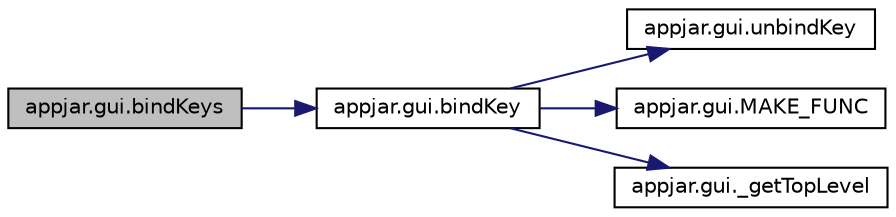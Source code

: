 digraph "appjar.gui.bindKeys"
{
  edge [fontname="Helvetica",fontsize="10",labelfontname="Helvetica",labelfontsize="10"];
  node [fontname="Helvetica",fontsize="10",shape=record];
  rankdir="LR";
  Node832 [label="appjar.gui.bindKeys",height=0.2,width=0.4,color="black", fillcolor="grey75", style="filled", fontcolor="black"];
  Node832 -> Node833 [color="midnightblue",fontsize="10",style="solid",fontname="Helvetica"];
  Node833 [label="appjar.gui.bindKey",height=0.2,width=0.4,color="black", fillcolor="white", style="filled",URL="$classappjar_1_1gui.html#ae9748f0e34a0fc456803323db85d4b55"];
  Node833 -> Node834 [color="midnightblue",fontsize="10",style="solid",fontname="Helvetica"];
  Node834 [label="appjar.gui.unbindKey",height=0.2,width=0.4,color="black", fillcolor="white", style="filled",URL="$classappjar_1_1gui.html#a49468e5722bd7220d6a43cf647262367"];
  Node833 -> Node835 [color="midnightblue",fontsize="10",style="solid",fontname="Helvetica"];
  Node835 [label="appjar.gui.MAKE_FUNC",height=0.2,width=0.4,color="black", fillcolor="white", style="filled",URL="$classappjar_1_1gui.html#a42aaf376a6c07c842b1b498948a9691a",tooltip="FUNCTION for managing commands. "];
  Node833 -> Node836 [color="midnightblue",fontsize="10",style="solid",fontname="Helvetica"];
  Node836 [label="appjar.gui._getTopLevel",height=0.2,width=0.4,color="black", fillcolor="white", style="filled",URL="$classappjar_1_1gui.html#a175eb1f92e48591eb8767f244ebcdd20"];
}
